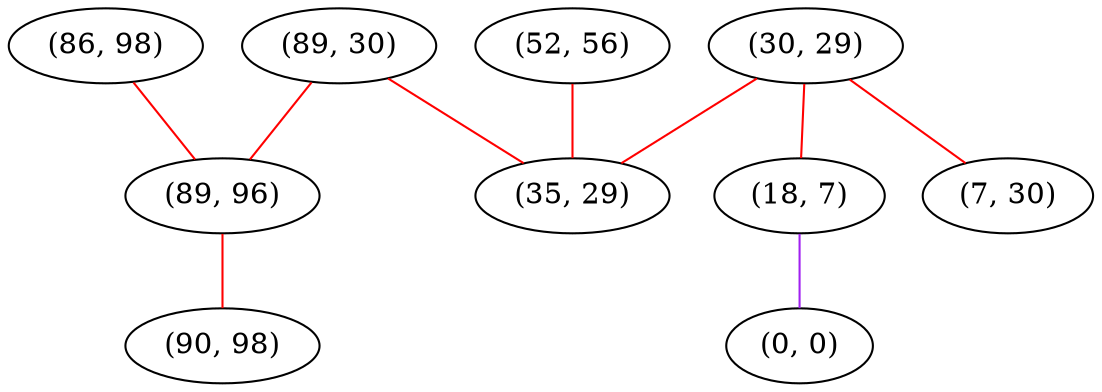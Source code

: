 graph "" {
"(86, 98)";
"(89, 30)";
"(52, 56)";
"(89, 96)";
"(30, 29)";
"(90, 98)";
"(18, 7)";
"(7, 30)";
"(0, 0)";
"(35, 29)";
"(86, 98)" -- "(89, 96)"  [color=red, key=0, weight=1];
"(89, 30)" -- "(89, 96)"  [color=red, key=0, weight=1];
"(89, 30)" -- "(35, 29)"  [color=red, key=0, weight=1];
"(52, 56)" -- "(35, 29)"  [color=red, key=0, weight=1];
"(89, 96)" -- "(90, 98)"  [color=red, key=0, weight=1];
"(30, 29)" -- "(18, 7)"  [color=red, key=0, weight=1];
"(30, 29)" -- "(7, 30)"  [color=red, key=0, weight=1];
"(30, 29)" -- "(35, 29)"  [color=red, key=0, weight=1];
"(18, 7)" -- "(0, 0)"  [color=purple, key=0, weight=4];
}
